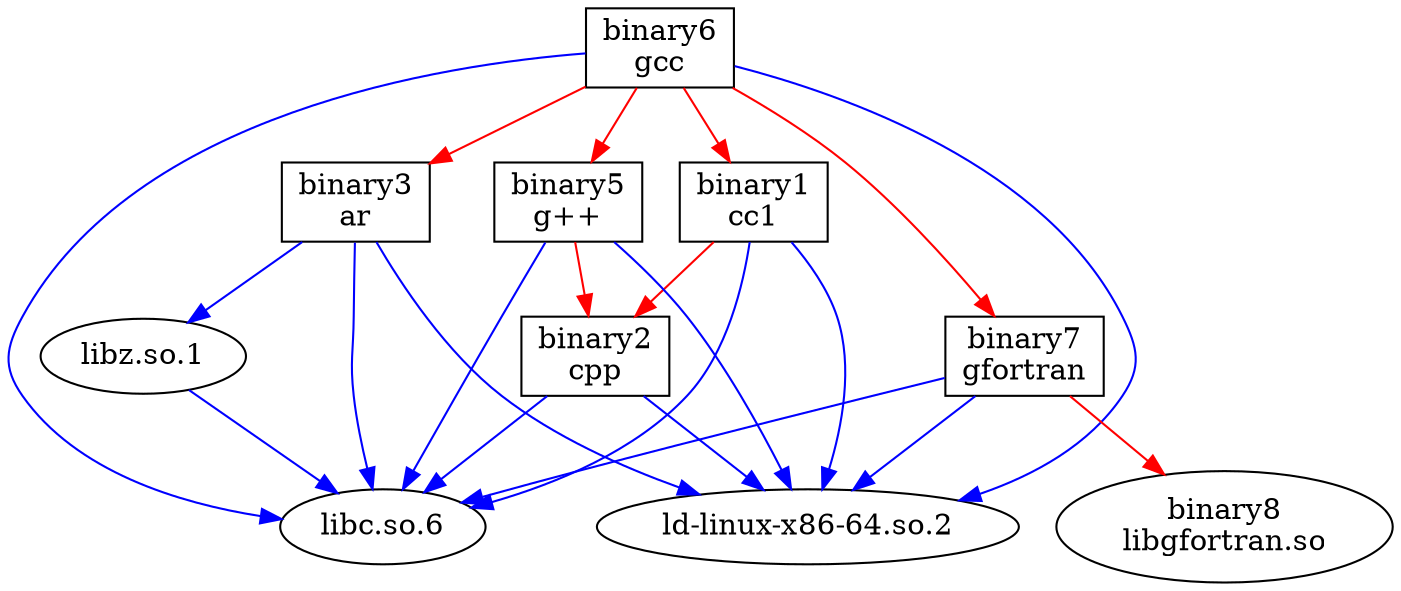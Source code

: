 digraph SBOM {
    node [shape=record];
    // Metadata
    // Platform: x86_64-linux-gnu (x86_64)
    // Description: GNU Compiler Collection
    "2bc75fa5ad779c5329d271546bcf9f65" [label="binary1\ncc1", shape=box];
    "2bc75fa5ad779c5329d271546bcf9f65" -> "2f25beac43c57116de46e227db57d08b" [color=red];
    "2bc75fa5ad779c5329d271546bcf9f65" -> "009a09df458d78514d3f7324b74da26c" [color=blue];
    "2bc75fa5ad779c5329d271546bcf9f65" -> "786209f5ea18ea186d34979aa51f3343" [color=blue];
    "009a09df458d78514d3f7324b74da26c" [label="libc.so.6\n", shape=ellipse];
    "786209f5ea18ea186d34979aa51f3343" [label="ld-linux-x86-64.so.2\n", shape=ellipse];
    "2f25beac43c57116de46e227db57d08b" [label="binary2\ncpp", shape=box];
    "2f25beac43c57116de46e227db57d08b" -> "009a09df458d78514d3f7324b74da26c" [color=blue];
    "2f25beac43c57116de46e227db57d08b" -> "786209f5ea18ea186d34979aa51f3343" [color=blue];
    "ca21ec459bc61bf3f37b802de95643b5" [label="binary3\nar", shape=box];
    "ca21ec459bc61bf3f37b802de95643b5" -> "a472f69d270ee71120f52afd509771bc" [color=blue];
    "ca21ec459bc61bf3f37b802de95643b5" -> "009a09df458d78514d3f7324b74da26c" [color=blue];
    "ca21ec459bc61bf3f37b802de95643b5" -> "786209f5ea18ea186d34979aa51f3343" [color=blue];
    "a472f69d270ee71120f52afd509771bc" [label="libz.so.1\n", shape=ellipse];
    "a472f69d270ee71120f52afd509771bc" -> "009a09df458d78514d3f7324b74da26c" [color=blue];
    "9d7a37a8d8926db082066c37ff6852fc" [label="binary5\ng++", shape=box];
    "9d7a37a8d8926db082066c37ff6852fc" -> "2f25beac43c57116de46e227db57d08b" [color=red];
    "9d7a37a8d8926db082066c37ff6852fc" -> "009a09df458d78514d3f7324b74da26c" [color=blue];
    "9d7a37a8d8926db082066c37ff6852fc" -> "786209f5ea18ea186d34979aa51f3343" [color=blue];
    "146b59f46d09b9234d28aa1db18a8e88" [label="binary6\ngcc", shape=box];
    "146b59f46d09b9234d28aa1db18a8e88" -> "9d7a37a8d8926db082066c37ff6852fc" [color=red];
    "146b59f46d09b9234d28aa1db18a8e88" -> "40aa837904b50328ebbf3a3380e966dc" [color=red];
    "146b59f46d09b9234d28aa1db18a8e88" -> "2bc75fa5ad779c5329d271546bcf9f65" [color=red];
    "146b59f46d09b9234d28aa1db18a8e88" -> "ca21ec459bc61bf3f37b802de95643b5" [color=red];
    "146b59f46d09b9234d28aa1db18a8e88" -> "009a09df458d78514d3f7324b74da26c" [color=blue];
    "146b59f46d09b9234d28aa1db18a8e88" -> "786209f5ea18ea186d34979aa51f3343" [color=blue];
    "40aa837904b50328ebbf3a3380e966dc" [label="binary7\ngfortran", shape=box];
    "40aa837904b50328ebbf3a3380e966dc" -> "26baa7feee82f39e2738cfe1f603d776" [color=red];
    "40aa837904b50328ebbf3a3380e966dc" -> "009a09df458d78514d3f7324b74da26c" [color=blue];
    "40aa837904b50328ebbf3a3380e966dc" -> "786209f5ea18ea186d34979aa51f3343" [color=blue];
    "26baa7feee82f39e2738cfe1f603d776" [label="binary8\nlibgfortran.so", shape=ellipse];
}
